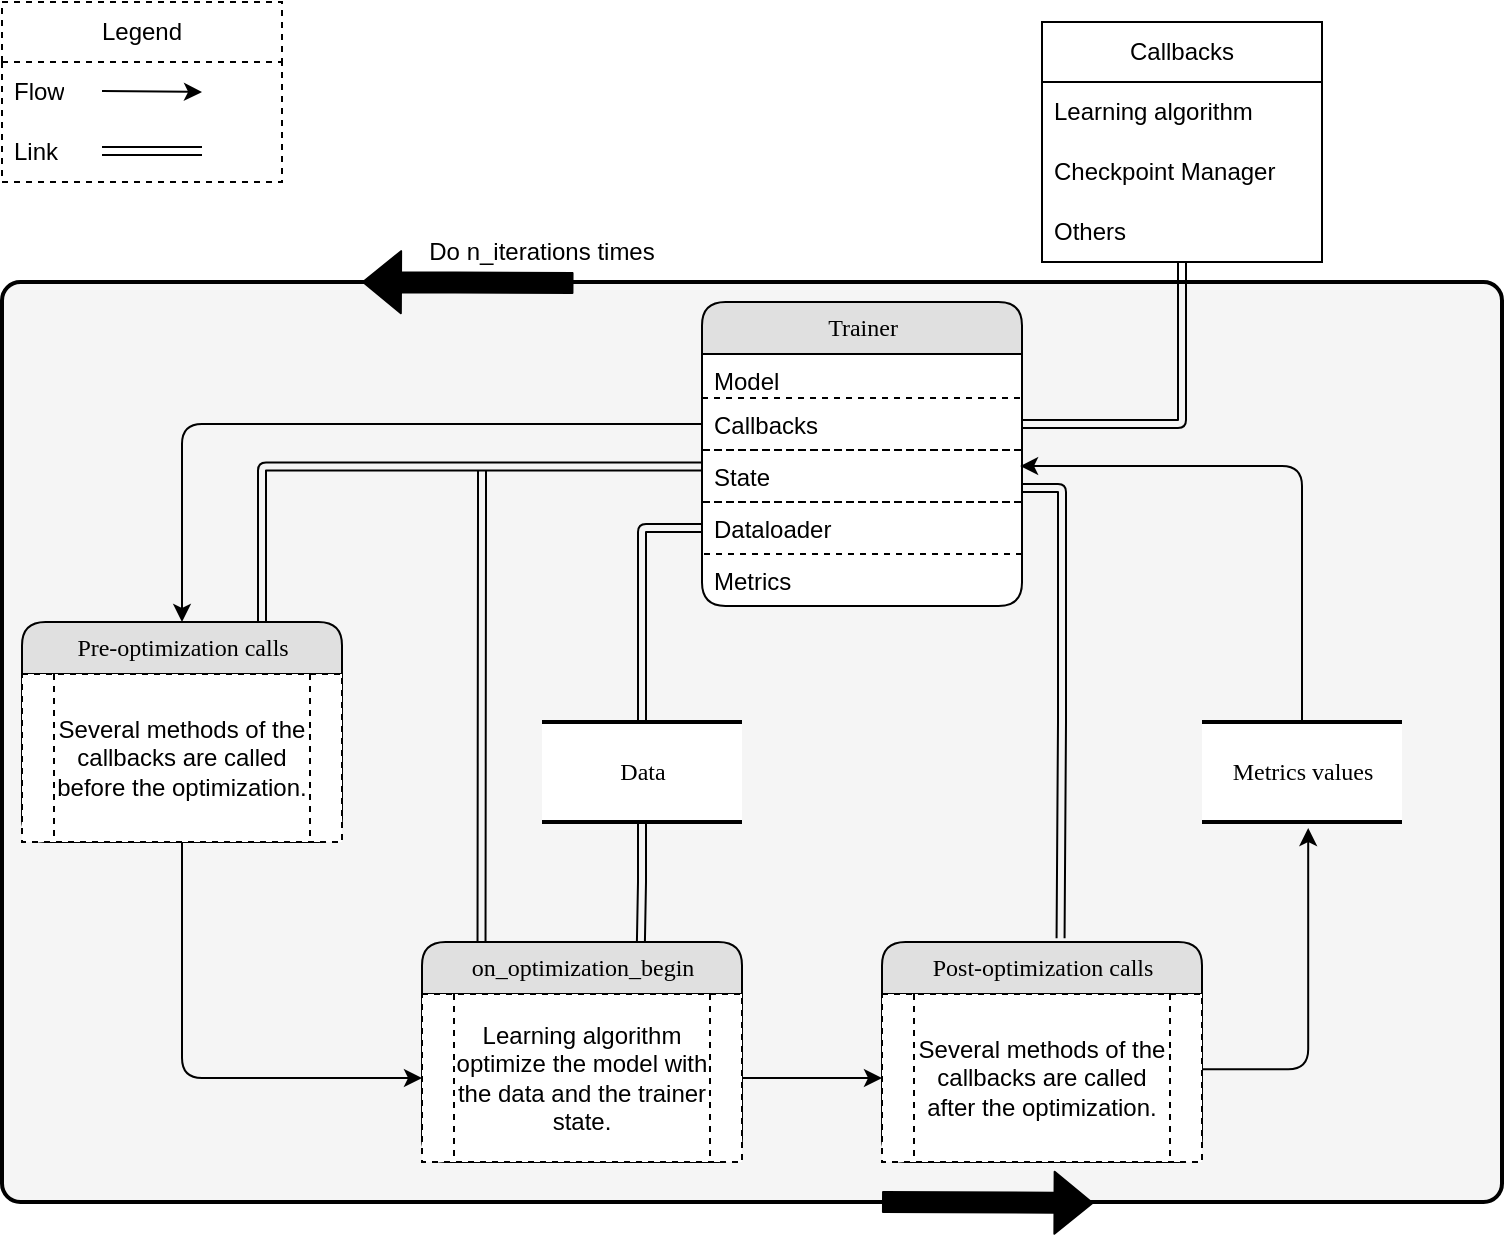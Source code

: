 <mxfile version="21.1.2" type="device" pages="3">
  <diagram name="Page-1" id="b520641d-4fe3-3701-9064-5fc419738815">
    <mxGraphModel dx="1418" dy="820" grid="1" gridSize="10" guides="1" tooltips="1" connect="1" arrows="1" fold="1" page="1" pageScale="1" pageWidth="1100" pageHeight="850" background="none" math="0" shadow="0">
      <root>
        <mxCell id="0" />
        <mxCell id="1" parent="0" />
        <mxCell id="by2kius4ClrD-RZTdjxC-58" value="" style="rounded=1;whiteSpace=wrap;html=1;strokeColor=#000000;fillColor=#f5f5f5;fontColor=#333333;strokeWidth=2;arcSize=2;" parent="1" vertex="1">
          <mxGeometry x="110" y="170" width="750" height="460" as="geometry" />
        </mxCell>
        <mxCell id="by2kius4ClrD-RZTdjxC-62" style="edgeStyle=orthogonalEdgeStyle;shape=link;rounded=1;orthogonalLoop=1;jettySize=auto;html=1;entryX=0.684;entryY=0.007;entryDx=0;entryDy=0;entryPerimeter=0;startArrow=block;startFill=0;endArrow=none;endFill=0;fillColor=#000000;" parent="1" source="2debaab0fafb2da2-10" target="21ea969265ad0168-14" edge="1">
          <mxGeometry relative="1" as="geometry" />
        </mxCell>
        <mxCell id="2debaab0fafb2da2-10" value="Data" style="html=1;rounded=0;shadow=0;comic=0;labelBackgroundColor=none;strokeWidth=2;fontFamily=Verdana;fontSize=12;align=center;shape=mxgraph.ios7ui.horLines;" parent="1" vertex="1">
          <mxGeometry x="380" y="390" width="100" height="50" as="geometry" />
        </mxCell>
        <mxCell id="21ea969265ad0168-6" value="Trainer" style="swimlane;html=1;fontStyle=0;childLayout=stackLayout;horizontal=1;startSize=26;fillColor=#e0e0e0;horizontalStack=0;resizeParent=1;resizeLast=0;collapsible=1;marginBottom=0;swimlaneFillColor=#ffffff;align=center;rounded=1;shadow=0;comic=0;labelBackgroundColor=none;strokeWidth=1;fontFamily=Verdana;fontSize=12" parent="1" vertex="1">
          <mxGeometry x="460" y="180" width="160" height="152" as="geometry" />
        </mxCell>
        <mxCell id="21ea969265ad0168-7" value="Model" style="text;html=1;spacingLeft=4;spacingRight=4;whiteSpace=wrap;overflow=hidden;rotatable=0;points=[[0,0.5],[1,0.5]];portConstraint=eastwest;dashed=1;" parent="21ea969265ad0168-6" vertex="1">
          <mxGeometry y="26" width="160" height="22" as="geometry" />
        </mxCell>
        <mxCell id="21ea969265ad0168-8" value="Callbacks" style="text;html=1;strokeColor=default;fillColor=none;spacingLeft=4;spacingRight=4;whiteSpace=wrap;overflow=hidden;rotatable=0;points=[[0,0.5],[1,0.5]];portConstraint=eastwest;dashed=1;" parent="21ea969265ad0168-6" vertex="1">
          <mxGeometry y="48" width="160" height="26" as="geometry" />
        </mxCell>
        <mxCell id="21ea969265ad0168-9" value="State" style="text;html=1;strokeColor=default;fillColor=none;spacingLeft=4;spacingRight=4;whiteSpace=wrap;overflow=hidden;rotatable=0;points=[[0,0.5],[1,0.5]];portConstraint=eastwest;dashed=1;" parent="21ea969265ad0168-6" vertex="1">
          <mxGeometry y="74" width="160" height="26" as="geometry" />
        </mxCell>
        <mxCell id="by2kius4ClrD-RZTdjxC-7" value="Dataloader" style="text;html=1;strokeColor=default;fillColor=none;spacingLeft=4;spacingRight=4;whiteSpace=wrap;overflow=hidden;rotatable=0;points=[[0,0.5],[1,0.5]];portConstraint=eastwest;dashed=1;" parent="21ea969265ad0168-6" vertex="1">
          <mxGeometry y="100" width="160" height="26" as="geometry" />
        </mxCell>
        <mxCell id="by2kius4ClrD-RZTdjxC-8" value="Metrics" style="text;html=1;strokeColor=none;fillColor=none;spacingLeft=4;spacingRight=4;whiteSpace=wrap;overflow=hidden;rotatable=0;points=[[0,0.5],[1,0.5]];portConstraint=eastwest;dashed=1;" parent="21ea969265ad0168-6" vertex="1">
          <mxGeometry y="126" width="160" height="26" as="geometry" />
        </mxCell>
        <mxCell id="by2kius4ClrD-RZTdjxC-50" style="edgeStyle=orthogonalEdgeStyle;rounded=1;orthogonalLoop=1;jettySize=auto;html=1;entryX=0;entryY=0.5;entryDx=0;entryDy=0;exitX=1;exitY=0.5;exitDx=0;exitDy=0;" parent="1" source="by2kius4ClrD-RZTdjxC-11" target="by2kius4ClrD-RZTdjxC-46" edge="1">
          <mxGeometry relative="1" as="geometry" />
        </mxCell>
        <mxCell id="21ea969265ad0168-14" value="on_optimization_begin" style="swimlane;html=1;fontStyle=0;childLayout=stackLayout;horizontal=1;startSize=26;fillColor=#e0e0e0;horizontalStack=0;resizeParent=1;resizeLast=0;collapsible=1;marginBottom=0;swimlaneFillColor=#ffffff;align=center;rounded=1;shadow=0;comic=0;labelBackgroundColor=none;strokeWidth=1;fontFamily=Verdana;fontSize=12" parent="1" vertex="1">
          <mxGeometry x="320" y="500" width="160" height="110" as="geometry" />
        </mxCell>
        <mxCell id="by2kius4ClrD-RZTdjxC-11" value="Learning algorithm optimize the model with the data and the trainer state." style="shape=process;whiteSpace=wrap;html=1;backgroundOutline=1;dashed=1;strokeColor=default;" parent="21ea969265ad0168-14" vertex="1">
          <mxGeometry y="26" width="160" height="84" as="geometry" />
        </mxCell>
        <mxCell id="by2kius4ClrD-RZTdjxC-1" value="Callbacks" style="swimlane;fontStyle=0;childLayout=stackLayout;horizontal=1;startSize=30;horizontalStack=0;resizeParent=1;resizeParentMax=0;resizeLast=0;collapsible=1;marginBottom=0;whiteSpace=wrap;html=1;" parent="1" vertex="1">
          <mxGeometry x="630" y="40" width="140" height="120" as="geometry" />
        </mxCell>
        <mxCell id="by2kius4ClrD-RZTdjxC-2" value="Learning algorithm" style="text;strokeColor=none;fillColor=none;align=left;verticalAlign=middle;spacingLeft=4;spacingRight=4;overflow=hidden;points=[[0,0.5],[1,0.5]];portConstraint=eastwest;rotatable=0;whiteSpace=wrap;html=1;" parent="by2kius4ClrD-RZTdjxC-1" vertex="1">
          <mxGeometry y="30" width="140" height="30" as="geometry" />
        </mxCell>
        <mxCell id="by2kius4ClrD-RZTdjxC-3" value="Checkpoint Manager" style="text;strokeColor=none;fillColor=none;align=left;verticalAlign=middle;spacingLeft=4;spacingRight=4;overflow=hidden;points=[[0,0.5],[1,0.5]];portConstraint=eastwest;rotatable=0;whiteSpace=wrap;html=1;" parent="by2kius4ClrD-RZTdjxC-1" vertex="1">
          <mxGeometry y="60" width="140" height="30" as="geometry" />
        </mxCell>
        <mxCell id="by2kius4ClrD-RZTdjxC-4" value="Others" style="text;strokeColor=none;fillColor=none;align=left;verticalAlign=middle;spacingLeft=4;spacingRight=4;overflow=hidden;points=[[0,0.5],[1,0.5]];portConstraint=eastwest;rotatable=0;whiteSpace=wrap;html=1;" parent="by2kius4ClrD-RZTdjxC-1" vertex="1">
          <mxGeometry y="90" width="140" height="30" as="geometry" />
        </mxCell>
        <mxCell id="by2kius4ClrD-RZTdjxC-52" style="edgeStyle=orthogonalEdgeStyle;rounded=1;orthogonalLoop=1;jettySize=auto;html=1;entryX=0.994;entryY=0.308;entryDx=0;entryDy=0;entryPerimeter=0;" parent="1" source="by2kius4ClrD-RZTdjxC-16" target="21ea969265ad0168-9" edge="1">
          <mxGeometry relative="1" as="geometry" />
        </mxCell>
        <mxCell id="by2kius4ClrD-RZTdjxC-16" value="Metrics values" style="html=1;rounded=0;shadow=0;comic=0;labelBackgroundColor=none;strokeWidth=2;fontFamily=Verdana;fontSize=12;align=center;shape=mxgraph.ios7ui.horLines;" parent="1" vertex="1">
          <mxGeometry x="710" y="390" width="100" height="50" as="geometry" />
        </mxCell>
        <mxCell id="by2kius4ClrD-RZTdjxC-19" value="Legend" style="swimlane;fontStyle=0;childLayout=stackLayout;horizontal=1;startSize=30;horizontalStack=0;resizeParent=1;resizeParentMax=0;resizeLast=0;collapsible=1;marginBottom=0;whiteSpace=wrap;html=1;dashed=1;strokeColor=default;" parent="1" vertex="1">
          <mxGeometry x="110" y="30" width="140" height="90" as="geometry" />
        </mxCell>
        <mxCell id="by2kius4ClrD-RZTdjxC-20" value="Flow" style="text;strokeColor=none;fillColor=none;align=left;verticalAlign=middle;spacingLeft=4;spacingRight=4;overflow=hidden;points=[[0,0.5],[1,0.5]];portConstraint=eastwest;rotatable=0;whiteSpace=wrap;html=1;" parent="by2kius4ClrD-RZTdjxC-19" vertex="1">
          <mxGeometry y="30" width="140" height="30" as="geometry" />
        </mxCell>
        <mxCell id="by2kius4ClrD-RZTdjxC-24" value="" style="endArrow=classic;html=1;rounded=1;" parent="by2kius4ClrD-RZTdjxC-19" edge="1">
          <mxGeometry width="50" height="50" relative="1" as="geometry">
            <mxPoint x="50" y="44.5" as="sourcePoint" />
            <mxPoint x="100" y="45" as="targetPoint" />
          </mxGeometry>
        </mxCell>
        <mxCell id="by2kius4ClrD-RZTdjxC-21" value="Link" style="text;strokeColor=none;fillColor=none;align=left;verticalAlign=middle;spacingLeft=4;spacingRight=4;overflow=hidden;points=[[0,0.5],[1,0.5]];portConstraint=eastwest;rotatable=0;whiteSpace=wrap;html=1;" parent="by2kius4ClrD-RZTdjxC-19" vertex="1">
          <mxGeometry y="60" width="140" height="30" as="geometry" />
        </mxCell>
        <mxCell id="by2kius4ClrD-RZTdjxC-23" value="" style="endArrow=classic;html=1;rounded=1;shape=link;" parent="by2kius4ClrD-RZTdjxC-19" edge="1">
          <mxGeometry width="50" height="50" relative="1" as="geometry">
            <mxPoint x="50" y="74.5" as="sourcePoint" />
            <mxPoint x="100" y="74.5" as="targetPoint" />
            <Array as="points">
              <mxPoint x="70" y="74.5" />
            </Array>
          </mxGeometry>
        </mxCell>
        <mxCell id="by2kius4ClrD-RZTdjxC-38" style="edgeStyle=orthogonalEdgeStyle;rounded=1;orthogonalLoop=1;jettySize=auto;html=1;shape=link;" parent="1" source="21ea969265ad0168-8" target="by2kius4ClrD-RZTdjxC-1" edge="1">
          <mxGeometry relative="1" as="geometry" />
        </mxCell>
        <mxCell id="by2kius4ClrD-RZTdjxC-48" style="edgeStyle=orthogonalEdgeStyle;rounded=1;orthogonalLoop=1;jettySize=auto;html=1;entryX=0;entryY=0.5;entryDx=0;entryDy=0;" parent="1" source="by2kius4ClrD-RZTdjxC-42" target="by2kius4ClrD-RZTdjxC-11" edge="1">
          <mxGeometry relative="1" as="geometry">
            <Array as="points">
              <mxPoint x="200" y="568" />
            </Array>
          </mxGeometry>
        </mxCell>
        <mxCell id="by2kius4ClrD-RZTdjxC-42" value="Pre-optimization calls" style="swimlane;html=1;fontStyle=0;childLayout=stackLayout;horizontal=1;startSize=26;fillColor=#e0e0e0;horizontalStack=0;resizeParent=1;resizeLast=0;collapsible=1;marginBottom=0;swimlaneFillColor=#ffffff;align=center;rounded=1;shadow=0;comic=0;labelBackgroundColor=none;strokeWidth=1;fontFamily=Verdana;fontSize=12" parent="1" vertex="1">
          <mxGeometry x="120" y="340" width="160" height="110" as="geometry" />
        </mxCell>
        <mxCell id="by2kius4ClrD-RZTdjxC-43" value="Several methods of the callbacks are called before the optimization." style="shape=process;whiteSpace=wrap;html=1;backgroundOutline=1;dashed=1;strokeColor=default;" parent="by2kius4ClrD-RZTdjxC-42" vertex="1">
          <mxGeometry y="26" width="160" height="84" as="geometry" />
        </mxCell>
        <mxCell id="by2kius4ClrD-RZTdjxC-51" style="edgeStyle=orthogonalEdgeStyle;rounded=1;orthogonalLoop=1;jettySize=auto;html=1;entryX=0.531;entryY=1.06;entryDx=0;entryDy=0;entryPerimeter=0;exitX=1;exitY=0.448;exitDx=0;exitDy=0;exitPerimeter=0;" parent="1" source="by2kius4ClrD-RZTdjxC-46" target="by2kius4ClrD-RZTdjxC-16" edge="1">
          <mxGeometry relative="1" as="geometry">
            <Array as="points">
              <mxPoint x="763" y="564" />
            </Array>
          </mxGeometry>
        </mxCell>
        <mxCell id="by2kius4ClrD-RZTdjxC-45" value="Post-optimization calls" style="swimlane;html=1;fontStyle=0;childLayout=stackLayout;horizontal=1;startSize=26;fillColor=#e0e0e0;horizontalStack=0;resizeParent=1;resizeLast=0;collapsible=1;marginBottom=0;swimlaneFillColor=#ffffff;align=center;rounded=1;shadow=0;comic=0;labelBackgroundColor=none;strokeWidth=1;fontFamily=Verdana;fontSize=12" parent="1" vertex="1">
          <mxGeometry x="550" y="500" width="160" height="110" as="geometry" />
        </mxCell>
        <mxCell id="by2kius4ClrD-RZTdjxC-46" value="Several methods of the callbacks are called after&amp;nbsp;the optimization." style="shape=process;whiteSpace=wrap;html=1;backgroundOutline=1;dashed=1;strokeColor=default;" parent="by2kius4ClrD-RZTdjxC-45" vertex="1">
          <mxGeometry y="26" width="160" height="84" as="geometry" />
        </mxCell>
        <mxCell id="by2kius4ClrD-RZTdjxC-47" style="edgeStyle=orthogonalEdgeStyle;rounded=1;orthogonalLoop=1;jettySize=auto;html=1;" parent="1" source="21ea969265ad0168-8" target="by2kius4ClrD-RZTdjxC-42" edge="1">
          <mxGeometry relative="1" as="geometry" />
        </mxCell>
        <mxCell id="by2kius4ClrD-RZTdjxC-53" style="edgeStyle=orthogonalEdgeStyle;rounded=1;orthogonalLoop=1;jettySize=auto;html=1;shape=link;" parent="1" source="by2kius4ClrD-RZTdjxC-7" target="2debaab0fafb2da2-10" edge="1">
          <mxGeometry relative="1" as="geometry" />
        </mxCell>
        <mxCell id="by2kius4ClrD-RZTdjxC-55" style="edgeStyle=orthogonalEdgeStyle;shape=link;rounded=1;orthogonalLoop=1;jettySize=auto;html=1;entryX=0.75;entryY=0;entryDx=0;entryDy=0;exitX=-0.003;exitY=0.318;exitDx=0;exitDy=0;exitPerimeter=0;" parent="1" source="21ea969265ad0168-9" target="by2kius4ClrD-RZTdjxC-42" edge="1">
          <mxGeometry relative="1" as="geometry" />
        </mxCell>
        <mxCell id="by2kius4ClrD-RZTdjxC-56" style="edgeStyle=orthogonalEdgeStyle;shape=link;rounded=1;orthogonalLoop=1;jettySize=auto;html=1;entryX=0.558;entryY=-0.017;entryDx=0;entryDy=0;entryPerimeter=0;exitX=1.002;exitY=0.731;exitDx=0;exitDy=0;exitPerimeter=0;" parent="1" source="21ea969265ad0168-9" target="by2kius4ClrD-RZTdjxC-45" edge="1">
          <mxGeometry relative="1" as="geometry" />
        </mxCell>
        <mxCell id="by2kius4ClrD-RZTdjxC-57" style="edgeStyle=orthogonalEdgeStyle;shape=link;rounded=1;orthogonalLoop=1;jettySize=auto;html=1;entryX=0.186;entryY=0.004;entryDx=0;entryDy=0;entryPerimeter=0;" parent="1" target="21ea969265ad0168-14" edge="1">
          <mxGeometry relative="1" as="geometry">
            <mxPoint x="350" y="504" as="targetPoint" />
            <mxPoint x="350" y="264" as="sourcePoint" />
            <Array as="points">
              <mxPoint x="350" y="284" />
              <mxPoint x="350" y="284" />
            </Array>
          </mxGeometry>
        </mxCell>
        <mxCell id="by2kius4ClrD-RZTdjxC-59" value="" style="shape=flexArrow;endArrow=classic;html=1;rounded=1;exitX=0.381;exitY=0.001;exitDx=0;exitDy=0;exitPerimeter=0;fillColor=#000000;" parent="1" source="by2kius4ClrD-RZTdjxC-58" edge="1">
          <mxGeometry width="50" height="50" relative="1" as="geometry">
            <mxPoint x="390" y="180" as="sourcePoint" />
            <mxPoint x="290" y="170" as="targetPoint" />
          </mxGeometry>
        </mxCell>
        <mxCell id="by2kius4ClrD-RZTdjxC-60" value="" style="shape=flexArrow;endArrow=none;html=1;rounded=1;exitX=0.381;exitY=0.001;exitDx=0;exitDy=0;exitPerimeter=0;fillColor=#000000;startArrow=block;startFill=0;endFill=0;" parent="1" edge="1">
          <mxGeometry width="50" height="50" relative="1" as="geometry">
            <mxPoint x="655.75" y="630.46" as="sourcePoint" />
            <mxPoint x="550" y="630.0" as="targetPoint" />
          </mxGeometry>
        </mxCell>
        <mxCell id="by2kius4ClrD-RZTdjxC-61" value="Do n_iterations times" style="text;html=1;strokeColor=none;fillColor=none;align=center;verticalAlign=middle;whiteSpace=wrap;rounded=0;" parent="1" vertex="1">
          <mxGeometry x="310" y="140" width="140" height="30" as="geometry" />
        </mxCell>
      </root>
    </mxGraphModel>
  </diagram>
  <diagram id="FP_Kx2r_i7hQExfkWITq" name="Page-2">
    <mxGraphModel dx="1418" dy="820" grid="1" gridSize="10" guides="1" tooltips="1" connect="1" arrows="1" fold="1" page="1" pageScale="1" pageWidth="850" pageHeight="1100" math="0" shadow="0">
      <root>
        <mxCell id="0" />
        <mxCell id="1" parent="0" />
        <mxCell id="CkGi5_xn-yz4YXBSRSU3-19" style="edgeStyle=orthogonalEdgeStyle;rounded=1;orthogonalLoop=1;jettySize=auto;html=1;entryX=-0.005;entryY=0.218;entryDx=0;entryDy=0;entryPerimeter=0;fontSize=14;startArrow=none;startFill=0;endArrow=classic;endFill=1;fillColor=#000000;" parent="1" source="CkGi5_xn-yz4YXBSRSU3-7" target="CkGi5_xn-yz4YXBSRSU3-4" edge="1">
          <mxGeometry relative="1" as="geometry" />
        </mxCell>
        <mxCell id="CkGi5_xn-yz4YXBSRSU3-7" value="" style="rounded=0;whiteSpace=wrap;html=1;strokeColor=#666666;strokeWidth=2;fillColor=#f5f5f5;fontColor=#333333;fontSize=14;" parent="1" vertex="1">
          <mxGeometry x="320" y="60" width="240" height="520" as="geometry" />
        </mxCell>
        <mxCell id="CkGi5_xn-yz4YXBSRSU3-16" style="edgeStyle=orthogonalEdgeStyle;shape=link;rounded=1;orthogonalLoop=1;jettySize=auto;html=1;entryX=0.5;entryY=0;entryDx=0;entryDy=0;fontSize=14;startArrow=none;startFill=0;endArrow=classic;endFill=1;fillColor=#000000;" parent="1" target="tTc3O2X10x4qtcz7pTFb-4" edge="1">
          <mxGeometry relative="1" as="geometry">
            <mxPoint x="260.034" y="200.0" as="sourcePoint" />
            <Array as="points">
              <mxPoint x="260" y="230" />
              <mxPoint x="200" y="230" />
            </Array>
          </mxGeometry>
        </mxCell>
        <mxCell id="CkGi5_xn-yz4YXBSRSU3-18" style="edgeStyle=orthogonalEdgeStyle;rounded=1;orthogonalLoop=1;jettySize=auto;html=1;entryX=0;entryY=0.5;entryDx=0;entryDy=0;fontSize=14;startArrow=none;startFill=0;endArrow=classic;endFill=1;fillColor=#000000;" parent="1" source="tTc3O2X10x4qtcz7pTFb-4" target="CkGi5_xn-yz4YXBSRSU3-7" edge="1">
          <mxGeometry relative="1" as="geometry">
            <Array as="points">
              <mxPoint x="260" y="320" />
              <mxPoint x="260" y="320" />
            </Array>
          </mxGeometry>
        </mxCell>
        <mxCell id="tTc3O2X10x4qtcz7pTFb-4" value="Trainer" style="swimlane;html=1;fontStyle=0;childLayout=stackLayout;horizontal=1;startSize=26;fillColor=#e0e0e0;horizontalStack=0;resizeParent=1;resizeLast=0;collapsible=1;marginBottom=0;swimlaneFillColor=#ffffff;align=center;rounded=1;shadow=0;comic=0;labelBackgroundColor=none;strokeWidth=1;fontFamily=Verdana;fontSize=14;" parent="1" vertex="1">
          <mxGeometry x="120" y="240" width="160" height="152" as="geometry" />
        </mxCell>
        <mxCell id="tTc3O2X10x4qtcz7pTFb-5" value="Model" style="text;html=1;spacingLeft=4;spacingRight=4;whiteSpace=wrap;overflow=hidden;rotatable=0;points=[[0,0.5],[1,0.5]];portConstraint=eastwest;dashed=1;fontSize=14;verticalAlign=middle;" parent="tTc3O2X10x4qtcz7pTFb-4" vertex="1">
          <mxGeometry y="26" width="160" height="22" as="geometry" />
        </mxCell>
        <mxCell id="tTc3O2X10x4qtcz7pTFb-6" value="Callbacks" style="text;html=1;strokeColor=default;fillColor=none;spacingLeft=4;spacingRight=4;whiteSpace=wrap;overflow=hidden;rotatable=0;points=[[0,0.5],[1,0.5]];portConstraint=eastwest;dashed=1;fontSize=14;" parent="tTc3O2X10x4qtcz7pTFb-4" vertex="1">
          <mxGeometry y="48" width="160" height="26" as="geometry" />
        </mxCell>
        <mxCell id="tTc3O2X10x4qtcz7pTFb-7" value="State" style="text;html=1;strokeColor=default;fillColor=none;spacingLeft=4;spacingRight=4;whiteSpace=wrap;overflow=hidden;rotatable=0;points=[[0,0.5],[1,0.5]];portConstraint=eastwest;dashed=1;fontSize=14;" parent="tTc3O2X10x4qtcz7pTFb-4" vertex="1">
          <mxGeometry y="74" width="160" height="26" as="geometry" />
        </mxCell>
        <mxCell id="tTc3O2X10x4qtcz7pTFb-8" value="Dataloader" style="text;html=1;strokeColor=default;fillColor=none;spacingLeft=4;spacingRight=4;whiteSpace=wrap;overflow=hidden;rotatable=0;points=[[0,0.5],[1,0.5]];portConstraint=eastwest;dashed=1;fontSize=14;" parent="tTc3O2X10x4qtcz7pTFb-4" vertex="1">
          <mxGeometry y="100" width="160" height="26" as="geometry" />
        </mxCell>
        <mxCell id="tTc3O2X10x4qtcz7pTFb-9" value="Metrics" style="text;html=1;strokeColor=none;fillColor=none;spacingLeft=4;spacingRight=4;whiteSpace=wrap;overflow=hidden;rotatable=0;points=[[0,0.5],[1,0.5]];portConstraint=eastwest;dashed=1;fontSize=14;" parent="tTc3O2X10x4qtcz7pTFb-4" vertex="1">
          <mxGeometry y="126" width="160" height="26" as="geometry" />
        </mxCell>
        <mxCell id="Znk27Lfk0t_KvFUfoBKF-3" style="edgeStyle=orthogonalEdgeStyle;rounded=1;orthogonalLoop=1;jettySize=auto;html=1;entryX=0.5;entryY=0;entryDx=0;entryDy=0;startArrow=none;startFill=0;endArrow=classic;endFill=1;fillColor=#000000;fontSize=14;" parent="1" source="tTc3O2X10x4qtcz7pTFb-11" target="tTc3O2X10x4qtcz7pTFb-29" edge="1">
          <mxGeometry relative="1" as="geometry" />
        </mxCell>
        <mxCell id="tTc3O2X10x4qtcz7pTFb-11" value="on_optimization_begin" style="swimlane;html=1;fontStyle=0;childLayout=stackLayout;horizontal=1;startSize=26;fillColor=#e0e0e0;horizontalStack=0;resizeParent=1;resizeLast=0;collapsible=1;marginBottom=0;swimlaneFillColor=#ffffff;align=center;rounded=1;shadow=0;comic=0;labelBackgroundColor=none;strokeWidth=1;fontFamily=Verdana;fontSize=14;" parent="1" vertex="1">
          <mxGeometry x="340" y="220" width="160" height="110" as="geometry" />
        </mxCell>
        <mxCell id="tTc3O2X10x4qtcz7pTFb-12" value="Learning algorithm optimizes model with data and&amp;nbsp;trainer state." style="shape=process;whiteSpace=wrap;html=1;backgroundOutline=1;dashed=1;strokeColor=default;fontSize=14;size=0.062;" parent="tTc3O2X10x4qtcz7pTFb-11" vertex="1">
          <mxGeometry y="26" width="160" height="84" as="geometry" />
        </mxCell>
        <mxCell id="CkGi5_xn-yz4YXBSRSU3-13" style="edgeStyle=orthogonalEdgeStyle;rounded=1;orthogonalLoop=1;jettySize=auto;html=1;entryX=0.5;entryY=0;entryDx=0;entryDy=0;fontSize=14;startArrow=none;startFill=0;endArrow=classic;endFill=1;fillColor=#000000;shape=link;" parent="1" source="tTc3O2X10x4qtcz7pTFb-13" target="tTc3O2X10x4qtcz7pTFb-4" edge="1">
          <mxGeometry relative="1" as="geometry">
            <Array as="points">
              <mxPoint x="140" y="230" />
              <mxPoint x="200" y="230" />
            </Array>
          </mxGeometry>
        </mxCell>
        <mxCell id="tTc3O2X10x4qtcz7pTFb-13" value="Callbacks" style="swimlane;fontStyle=0;childLayout=stackLayout;horizontal=1;startSize=30;horizontalStack=0;resizeParent=1;resizeParentMax=0;resizeLast=0;collapsible=1;marginBottom=0;whiteSpace=wrap;html=1;fontSize=14;" parent="1" vertex="1">
          <mxGeometry x="70" y="80" width="140" height="120" as="geometry" />
        </mxCell>
        <mxCell id="tTc3O2X10x4qtcz7pTFb-14" value="Learning algorithm" style="text;strokeColor=none;fillColor=none;align=left;verticalAlign=middle;spacingLeft=4;spacingRight=4;overflow=hidden;points=[[0,0.5],[1,0.5]];portConstraint=eastwest;rotatable=0;whiteSpace=wrap;html=1;fontSize=14;" parent="tTc3O2X10x4qtcz7pTFb-13" vertex="1">
          <mxGeometry y="30" width="140" height="30" as="geometry" />
        </mxCell>
        <mxCell id="tTc3O2X10x4qtcz7pTFb-15" value="Checkpoint Manager" style="text;strokeColor=none;fillColor=none;align=left;verticalAlign=middle;spacingLeft=4;spacingRight=4;overflow=hidden;points=[[0,0.5],[1,0.5]];portConstraint=eastwest;rotatable=0;whiteSpace=wrap;html=1;fontSize=14;" parent="tTc3O2X10x4qtcz7pTFb-13" vertex="1">
          <mxGeometry y="60" width="140" height="30" as="geometry" />
        </mxCell>
        <mxCell id="tTc3O2X10x4qtcz7pTFb-16" value="Others" style="text;strokeColor=none;fillColor=none;align=left;verticalAlign=middle;spacingLeft=4;spacingRight=4;overflow=hidden;points=[[0,0.5],[1,0.5]];portConstraint=eastwest;rotatable=0;whiteSpace=wrap;html=1;fontSize=14;" parent="tTc3O2X10x4qtcz7pTFb-13" vertex="1">
          <mxGeometry y="90" width="140" height="30" as="geometry" />
        </mxCell>
        <mxCell id="Znk27Lfk0t_KvFUfoBKF-5" style="edgeStyle=orthogonalEdgeStyle;rounded=1;orthogonalLoop=1;jettySize=auto;html=1;entryX=1;entryY=0.5;entryDx=0;entryDy=0;startArrow=none;startFill=0;endArrow=classic;endFill=1;fillColor=#000000;fontSize=14;" parent="1" source="tTc3O2X10x4qtcz7pTFb-18" target="tTc3O2X10x4qtcz7pTFb-27" edge="1">
          <mxGeometry relative="1" as="geometry">
            <Array as="points">
              <mxPoint x="530" y="513" />
              <mxPoint x="530" y="148" />
            </Array>
          </mxGeometry>
        </mxCell>
        <mxCell id="tTc3O2X10x4qtcz7pTFb-18" value="Metrics values" style="html=1;rounded=0;shadow=0;comic=0;labelBackgroundColor=none;strokeWidth=2;fontFamily=Verdana;fontSize=14;align=center;shape=mxgraph.ios7ui.horLines;" parent="1" vertex="1">
          <mxGeometry x="360" y="488" width="120" height="50" as="geometry" />
        </mxCell>
        <mxCell id="tTc3O2X10x4qtcz7pTFb-19" value="Legend" style="swimlane;fontStyle=0;childLayout=stackLayout;horizontal=1;startSize=30;horizontalStack=0;resizeParent=1;resizeParentMax=0;resizeLast=0;collapsible=1;marginBottom=0;whiteSpace=wrap;html=1;dashed=1;strokeColor=default;fontSize=14;" parent="1" vertex="1">
          <mxGeometry x="590" y="60" width="170" height="120" as="geometry" />
        </mxCell>
        <mxCell id="tTc3O2X10x4qtcz7pTFb-20" value="Flow" style="text;strokeColor=none;fillColor=none;align=left;verticalAlign=middle;spacingLeft=4;spacingRight=4;overflow=hidden;points=[[0,0.5],[1,0.5]];portConstraint=eastwest;rotatable=0;whiteSpace=wrap;html=1;fontSize=14;" parent="tTc3O2X10x4qtcz7pTFb-19" vertex="1">
          <mxGeometry y="30" width="170" height="30" as="geometry" />
        </mxCell>
        <mxCell id="tTc3O2X10x4qtcz7pTFb-21" value="" style="endArrow=classic;html=1;rounded=1;fontSize=14;" parent="tTc3O2X10x4qtcz7pTFb-19" edge="1">
          <mxGeometry width="50" height="50" relative="1" as="geometry">
            <mxPoint x="50" y="44.5" as="sourcePoint" />
            <mxPoint x="100" y="45" as="targetPoint" />
          </mxGeometry>
        </mxCell>
        <mxCell id="tTc3O2X10x4qtcz7pTFb-22" value="Link" style="text;strokeColor=none;fillColor=none;align=left;verticalAlign=middle;spacingLeft=4;spacingRight=4;overflow=hidden;points=[[0,0.5],[1,0.5]];portConstraint=eastwest;rotatable=0;whiteSpace=wrap;html=1;fontSize=14;" parent="tTc3O2X10x4qtcz7pTFb-19" vertex="1">
          <mxGeometry y="60" width="170" height="30" as="geometry" />
        </mxCell>
        <mxCell id="tTc3O2X10x4qtcz7pTFb-23" value="" style="endArrow=classic;html=1;rounded=1;shape=link;fontSize=14;" parent="tTc3O2X10x4qtcz7pTFb-19" edge="1">
          <mxGeometry width="50" height="50" relative="1" as="geometry">
            <mxPoint x="50" y="74.5" as="sourcePoint" />
            <mxPoint x="100" y="74.5" as="targetPoint" />
            <Array as="points">
              <mxPoint x="70" y="74.5" />
            </Array>
          </mxGeometry>
        </mxCell>
        <mxCell id="CkGi5_xn-yz4YXBSRSU3-12" value="Not updated by default *" style="text;strokeColor=none;fillColor=none;align=left;verticalAlign=middle;spacingLeft=4;spacingRight=4;overflow=hidden;points=[[0,0.5],[1,0.5]];portConstraint=eastwest;rotatable=0;whiteSpace=wrap;html=1;fontSize=14;" parent="tTc3O2X10x4qtcz7pTFb-19" vertex="1">
          <mxGeometry y="90" width="170" height="30" as="geometry" />
        </mxCell>
        <mxCell id="Znk27Lfk0t_KvFUfoBKF-2" style="edgeStyle=orthogonalEdgeStyle;rounded=1;orthogonalLoop=1;jettySize=auto;html=1;entryX=0.5;entryY=0;entryDx=0;entryDy=0;startArrow=none;startFill=0;endArrow=classic;endFill=1;fillColor=#000000;fontSize=14;" parent="1" source="tTc3O2X10x4qtcz7pTFb-26" target="tTc3O2X10x4qtcz7pTFb-11" edge="1">
          <mxGeometry relative="1" as="geometry" />
        </mxCell>
        <mxCell id="tTc3O2X10x4qtcz7pTFb-26" value="Pre-optimization calls" style="swimlane;html=1;fontStyle=0;childLayout=stackLayout;horizontal=1;startSize=26;fillColor=#e0e0e0;horizontalStack=0;resizeParent=1;resizeLast=0;collapsible=1;marginBottom=0;swimlaneFillColor=#ffffff;align=center;rounded=1;shadow=0;comic=0;labelBackgroundColor=none;strokeWidth=1;fontFamily=Verdana;fontSize=14;" parent="1" vertex="1">
          <mxGeometry x="340" y="80" width="160" height="110" as="geometry" />
        </mxCell>
        <mxCell id="tTc3O2X10x4qtcz7pTFb-27" value="Callbacks:&lt;br style=&quot;font-size: 14px;&quot;&gt;&lt;span style=&quot;background-color: initial; font-size: 14px;&quot;&gt;- on_iteration_begin&lt;br style=&quot;font-size: 14px;&quot;&gt;&lt;/span&gt;- on_train_begin&lt;br style=&quot;font-size: 14px;&quot;&gt;- on_batch_begin&lt;br style=&quot;font-size: 14px;&quot;&gt;- ..." style="shape=process;whiteSpace=wrap;html=1;backgroundOutline=1;dashed=1;strokeColor=default;align=left;fontSize=14;size=0.062;" parent="tTc3O2X10x4qtcz7pTFb-26" vertex="1">
          <mxGeometry y="26" width="160" height="84" as="geometry" />
        </mxCell>
        <mxCell id="Znk27Lfk0t_KvFUfoBKF-4" style="edgeStyle=orthogonalEdgeStyle;rounded=1;orthogonalLoop=1;jettySize=auto;html=1;startArrow=none;startFill=0;endArrow=classic;endFill=1;fillColor=#000000;fontSize=14;" parent="1" source="tTc3O2X10x4qtcz7pTFb-29" target="tTc3O2X10x4qtcz7pTFb-18" edge="1">
          <mxGeometry relative="1" as="geometry" />
        </mxCell>
        <mxCell id="tTc3O2X10x4qtcz7pTFb-29" value="Post-optimization calls" style="swimlane;html=1;fontStyle=0;childLayout=stackLayout;horizontal=1;startSize=26;fillColor=#e0e0e0;horizontalStack=0;resizeParent=1;resizeLast=0;collapsible=1;marginBottom=0;swimlaneFillColor=#ffffff;align=center;rounded=1;shadow=0;comic=0;labelBackgroundColor=none;strokeWidth=1;fontFamily=Verdana;fontSize=14;" parent="1" vertex="1">
          <mxGeometry x="340" y="350" width="160" height="110" as="geometry" />
        </mxCell>
        <mxCell id="tTc3O2X10x4qtcz7pTFb-30" value="Callbacks:&lt;br style=&quot;font-size: 14px;&quot;&gt;- on_optimization_end&lt;br style=&quot;font-size: 14px;&quot;&gt;- on_batch_end&lt;br style=&quot;border-color: var(--border-color); font-size: 14px;&quot;&gt;- on_iteration_end&lt;br style=&quot;border-color: var(--border-color); font-size: 14px;&quot;&gt;&lt;div style=&quot;font-size: 14px;&quot;&gt;&lt;span style=&quot;background-color: initial; font-size: 14px;&quot;&gt;- ...&lt;/span&gt;&lt;/div&gt;" style="shape=process;whiteSpace=wrap;html=1;backgroundOutline=1;dashed=1;strokeColor=default;align=left;fontSize=14;size=0.062;" parent="tTc3O2X10x4qtcz7pTFb-29" vertex="1">
          <mxGeometry y="26" width="160" height="84" as="geometry" />
        </mxCell>
        <mxCell id="CkGi5_xn-yz4YXBSRSU3-8" style="edgeStyle=orthogonalEdgeStyle;rounded=1;orthogonalLoop=1;jettySize=auto;html=1;entryX=0.464;entryY=1.077;entryDx=0;entryDy=0;entryPerimeter=0;startArrow=none;startFill=0;endArrow=classic;endFill=1;fillColor=#000000;fontSize=14;" parent="1" source="CkGi5_xn-yz4YXBSRSU3-1" target="tTc3O2X10x4qtcz7pTFb-9" edge="1">
          <mxGeometry relative="1" as="geometry">
            <Array as="points">
              <mxPoint x="680" y="610" />
              <mxPoint x="194" y="610" />
            </Array>
          </mxGeometry>
        </mxCell>
        <mxCell id="CkGi5_xn-yz4YXBSRSU3-11" value="&amp;nbsp;Do n_iterations times&amp;nbsp;" style="edgeLabel;html=1;align=center;verticalAlign=middle;resizable=0;points=[];fontSize=14;" parent="CkGi5_xn-yz4YXBSRSU3-8" vertex="1" connectable="0">
          <mxGeometry x="-0.064" relative="1" as="geometry">
            <mxPoint x="-28" as="offset" />
          </mxGeometry>
        </mxCell>
        <mxCell id="CkGi5_xn-yz4YXBSRSU3-1" value="Updated Trainer" style="swimlane;html=1;fontStyle=0;childLayout=stackLayout;horizontal=1;startSize=26;fillColor=#e0e0e0;horizontalStack=0;resizeParent=1;resizeLast=0;collapsible=1;marginBottom=0;swimlaneFillColor=#ffffff;align=center;rounded=1;shadow=0;comic=0;labelBackgroundColor=none;strokeWidth=1;fontFamily=Verdana;fontSize=14;" parent="1" vertex="1">
          <mxGeometry x="600" y="240" width="160" height="152" as="geometry" />
        </mxCell>
        <mxCell id="CkGi5_xn-yz4YXBSRSU3-2" value="Updated Model" style="text;html=1;spacingLeft=4;spacingRight=4;whiteSpace=wrap;overflow=hidden;rotatable=0;points=[[0,0.5],[1,0.5]];portConstraint=eastwest;dashed=1;fontSize=14;verticalAlign=middle;" parent="CkGi5_xn-yz4YXBSRSU3-1" vertex="1">
          <mxGeometry y="26" width="160" height="22" as="geometry" />
        </mxCell>
        <mxCell id="CkGi5_xn-yz4YXBSRSU3-3" value="Updated Callbacks *" style="text;html=1;strokeColor=default;fillColor=none;spacingLeft=4;spacingRight=4;whiteSpace=wrap;overflow=hidden;rotatable=0;points=[[0,0.5],[1,0.5]];portConstraint=eastwest;dashed=1;fontSize=14;" parent="CkGi5_xn-yz4YXBSRSU3-1" vertex="1">
          <mxGeometry y="48" width="160" height="26" as="geometry" />
        </mxCell>
        <mxCell id="CkGi5_xn-yz4YXBSRSU3-4" value="Updated State" style="text;html=1;strokeColor=default;fillColor=none;spacingLeft=4;spacingRight=4;whiteSpace=wrap;overflow=hidden;rotatable=0;points=[[0,0.5],[1,0.5]];portConstraint=eastwest;dashed=1;fontSize=14;" parent="CkGi5_xn-yz4YXBSRSU3-1" vertex="1">
          <mxGeometry y="74" width="160" height="26" as="geometry" />
        </mxCell>
        <mxCell id="CkGi5_xn-yz4YXBSRSU3-5" value="Updated Dataloader *" style="text;html=1;strokeColor=default;fillColor=none;spacingLeft=4;spacingRight=4;whiteSpace=wrap;overflow=hidden;rotatable=0;points=[[0,0.5],[1,0.5]];portConstraint=eastwest;dashed=1;fontSize=14;" parent="CkGi5_xn-yz4YXBSRSU3-1" vertex="1">
          <mxGeometry y="100" width="160" height="26" as="geometry" />
        </mxCell>
        <mxCell id="CkGi5_xn-yz4YXBSRSU3-6" value="Updated Metrics" style="text;html=1;strokeColor=none;fillColor=none;spacingLeft=4;spacingRight=4;whiteSpace=wrap;overflow=hidden;rotatable=0;points=[[0,0.5],[1,0.5]];portConstraint=eastwest;dashed=1;fontSize=14;" parent="CkGi5_xn-yz4YXBSRSU3-1" vertex="1">
          <mxGeometry y="126" width="160" height="26" as="geometry" />
        </mxCell>
        <mxCell id="zXF7lxklZjTQ7j0zazYA-1" value="Data" style="shape=datastore;whiteSpace=wrap;html=1;rounded=1;strokeColor=#000000;strokeWidth=2;fontSize=14;fillColor=none;" parent="1" vertex="1">
          <mxGeometry x="230" y="140" width="60" height="60" as="geometry" />
        </mxCell>
      </root>
    </mxGraphModel>
  </diagram>
  <diagram id="o4jrMpNu5ooIBXcAgKpe" name="rl">
    <mxGraphModel dx="1418" dy="820" grid="1" gridSize="10" guides="1" tooltips="1" connect="1" arrows="1" fold="1" page="1" pageScale="1" pageWidth="850" pageHeight="1100" math="0" shadow="0">
      <root>
        <mxCell id="0" />
        <mxCell id="1" parent="0" />
        <mxCell id="g56QKQm6imB0Vtf4ssGf-2" value="" style="rounded=0;whiteSpace=wrap;html=1;strokeColor=#666666;strokeWidth=2;fillColor=#f5f5f5;fontColor=#333333;fontSize=14;" parent="1" vertex="1">
          <mxGeometry x="320" y="20" width="240" height="570" as="geometry" />
        </mxCell>
        <mxCell id="g56QKQm6imB0Vtf4ssGf-1" style="edgeStyle=orthogonalEdgeStyle;rounded=1;orthogonalLoop=1;jettySize=auto;html=1;entryX=0;entryY=0.305;entryDx=0;entryDy=0;entryPerimeter=0;fontSize=14;startArrow=none;startFill=0;endArrow=classic;endFill=1;fillColor=#000000;" parent="1" source="g56QKQm6imB0Vtf4ssGf-2" target="g56QKQm6imB0Vtf4ssGf-38" edge="1">
          <mxGeometry relative="1" as="geometry">
            <Array as="points" />
          </mxGeometry>
        </mxCell>
        <mxCell id="g56QKQm6imB0Vtf4ssGf-4" style="edgeStyle=orthogonalEdgeStyle;rounded=1;orthogonalLoop=1;jettySize=auto;html=1;entryX=0;entryY=0.5;entryDx=0;entryDy=0;fontSize=14;startArrow=none;startFill=0;endArrow=classic;endFill=1;fillColor=#000000;" parent="1" source="g56QKQm6imB0Vtf4ssGf-5" target="g56QKQm6imB0Vtf4ssGf-2" edge="1">
          <mxGeometry relative="1" as="geometry">
            <Array as="points">
              <mxPoint x="300" y="305" />
              <mxPoint x="300" y="305" />
            </Array>
          </mxGeometry>
        </mxCell>
        <mxCell id="g56QKQm6imB0Vtf4ssGf-5" value="RLAcademy" style="swimlane;html=1;fontStyle=0;childLayout=stackLayout;horizontal=1;startSize=26;fillColor=#e0e0e0;horizontalStack=0;resizeParent=1;resizeLast=0;collapsible=1;marginBottom=0;swimlaneFillColor=#ffffff;align=center;rounded=1;shadow=0;comic=0;labelBackgroundColor=none;strokeWidth=1;fontFamily=Verdana;fontSize=14;" parent="1" vertex="1">
          <mxGeometry x="120" y="224" width="160" height="152" as="geometry" />
        </mxCell>
        <mxCell id="g56QKQm6imB0Vtf4ssGf-6" value="Model" style="text;html=1;spacingLeft=4;spacingRight=4;whiteSpace=wrap;overflow=hidden;rotatable=0;points=[[0,0.5],[1,0.5]];portConstraint=eastwest;dashed=1;fontSize=14;verticalAlign=middle;" parent="g56QKQm6imB0Vtf4ssGf-5" vertex="1">
          <mxGeometry y="26" width="160" height="22" as="geometry" />
        </mxCell>
        <mxCell id="g56QKQm6imB0Vtf4ssGf-7" value="Callbacks" style="text;html=1;strokeColor=default;fillColor=none;spacingLeft=4;spacingRight=4;whiteSpace=wrap;overflow=hidden;rotatable=0;points=[[0,0.5],[1,0.5]];portConstraint=eastwest;dashed=1;fontSize=14;" parent="g56QKQm6imB0Vtf4ssGf-5" vertex="1">
          <mxGeometry y="48" width="160" height="26" as="geometry" />
        </mxCell>
        <mxCell id="g56QKQm6imB0Vtf4ssGf-8" value="State" style="text;html=1;strokeColor=default;fillColor=none;spacingLeft=4;spacingRight=4;whiteSpace=wrap;overflow=hidden;rotatable=0;points=[[0,0.5],[1,0.5]];portConstraint=eastwest;dashed=1;fontSize=14;" parent="g56QKQm6imB0Vtf4ssGf-5" vertex="1">
          <mxGeometry y="74" width="160" height="26" as="geometry" />
        </mxCell>
        <mxCell id="g56QKQm6imB0Vtf4ssGf-9" value="GymEnv" style="text;html=1;strokeColor=default;fillColor=none;spacingLeft=4;spacingRight=4;whiteSpace=wrap;overflow=hidden;rotatable=0;points=[[0,0.5],[1,0.5]];portConstraint=eastwest;dashed=1;fontSize=14;" parent="g56QKQm6imB0Vtf4ssGf-5" vertex="1">
          <mxGeometry y="100" width="160" height="26" as="geometry" />
        </mxCell>
        <mxCell id="g56QKQm6imB0Vtf4ssGf-10" value="Metrics" style="text;html=1;strokeColor=none;fillColor=none;spacingLeft=4;spacingRight=4;whiteSpace=wrap;overflow=hidden;rotatable=0;points=[[0,0.5],[1,0.5]];portConstraint=eastwest;dashed=1;fontSize=14;" parent="g56QKQm6imB0Vtf4ssGf-5" vertex="1">
          <mxGeometry y="126" width="160" height="26" as="geometry" />
        </mxCell>
        <mxCell id="g56QKQm6imB0Vtf4ssGf-11" style="edgeStyle=orthogonalEdgeStyle;rounded=1;orthogonalLoop=1;jettySize=auto;html=1;entryX=0.5;entryY=0;entryDx=0;entryDy=0;startArrow=none;startFill=0;endArrow=classic;endFill=1;fillColor=#000000;fontSize=14;" parent="1" source="g56QKQm6imB0Vtf4ssGf-12" target="g56QKQm6imB0Vtf4ssGf-31" edge="1">
          <mxGeometry relative="1" as="geometry" />
        </mxCell>
        <mxCell id="g56QKQm6imB0Vtf4ssGf-12" value="on_optimization_begin" style="swimlane;html=1;fontStyle=0;childLayout=stackLayout;horizontal=1;startSize=26;fillColor=#e0e0e0;horizontalStack=0;resizeParent=1;resizeLast=0;collapsible=1;marginBottom=0;swimlaneFillColor=#ffffff;align=center;rounded=1;shadow=0;comic=0;labelBackgroundColor=none;strokeWidth=1;fontFamily=Verdana;fontSize=14;" parent="1" vertex="1">
          <mxGeometry x="340" y="265" width="160" height="110" as="geometry" />
        </mxCell>
        <mxCell id="g56QKQm6imB0Vtf4ssGf-13" value="Learning algorithm optimizes model with data and&amp;nbsp;trainer state." style="shape=process;whiteSpace=wrap;html=1;backgroundOutline=1;dashed=1;strokeColor=default;fontSize=14;size=0.062;" parent="g56QKQm6imB0Vtf4ssGf-12" vertex="1">
          <mxGeometry y="26" width="160" height="84" as="geometry" />
        </mxCell>
        <mxCell id="g56QKQm6imB0Vtf4ssGf-14" style="edgeStyle=orthogonalEdgeStyle;rounded=1;orthogonalLoop=1;jettySize=auto;html=1;entryX=0.5;entryY=0;entryDx=0;entryDy=0;fontSize=14;startArrow=none;startFill=0;endArrow=classic;endFill=1;fillColor=#000000;shape=link;exitX=0.5;exitY=1;exitDx=0;exitDy=0;exitPerimeter=0;" parent="1" source="g56QKQm6imB0Vtf4ssGf-18" target="g56QKQm6imB0Vtf4ssGf-5" edge="1">
          <mxGeometry relative="1" as="geometry">
            <Array as="points" />
          </mxGeometry>
        </mxCell>
        <mxCell id="g56QKQm6imB0Vtf4ssGf-15" value="Callbacks" style="swimlane;fontStyle=0;childLayout=stackLayout;horizontal=1;startSize=30;horizontalStack=0;resizeParent=1;resizeParentMax=0;resizeLast=0;collapsible=1;marginBottom=0;whiteSpace=wrap;html=1;fontSize=14;" parent="1" vertex="1">
          <mxGeometry x="130" y="64" width="140" height="120" as="geometry" />
        </mxCell>
        <mxCell id="g56QKQm6imB0Vtf4ssGf-16" value="Learning algorithm" style="text;strokeColor=none;fillColor=none;align=left;verticalAlign=middle;spacingLeft=4;spacingRight=4;overflow=hidden;points=[[0,0.5],[1,0.5]];portConstraint=eastwest;rotatable=0;whiteSpace=wrap;html=1;fontSize=14;" parent="g56QKQm6imB0Vtf4ssGf-15" vertex="1">
          <mxGeometry y="30" width="140" height="30" as="geometry" />
        </mxCell>
        <mxCell id="g56QKQm6imB0Vtf4ssGf-17" value="Checkpoint Manager" style="text;strokeColor=none;fillColor=none;align=left;verticalAlign=middle;spacingLeft=4;spacingRight=4;overflow=hidden;points=[[0,0.5],[1,0.5]];portConstraint=eastwest;rotatable=0;whiteSpace=wrap;html=1;fontSize=14;" parent="g56QKQm6imB0Vtf4ssGf-15" vertex="1">
          <mxGeometry y="60" width="140" height="30" as="geometry" />
        </mxCell>
        <mxCell id="g56QKQm6imB0Vtf4ssGf-18" value="Others" style="text;strokeColor=none;fillColor=none;align=left;verticalAlign=middle;spacingLeft=4;spacingRight=4;overflow=hidden;points=[[0,0.5],[1,0.5]];portConstraint=eastwest;rotatable=0;whiteSpace=wrap;html=1;fontSize=14;" parent="g56QKQm6imB0Vtf4ssGf-15" vertex="1">
          <mxGeometry y="90" width="140" height="30" as="geometry" />
        </mxCell>
        <mxCell id="g56QKQm6imB0Vtf4ssGf-19" style="edgeStyle=orthogonalEdgeStyle;rounded=1;orthogonalLoop=1;jettySize=auto;html=1;entryX=1;entryY=0.5;entryDx=0;entryDy=0;startArrow=none;startFill=0;endArrow=classic;endFill=1;fillColor=#000000;fontSize=14;" parent="1" source="g56QKQm6imB0Vtf4ssGf-20" target="g56QKQm6imB0Vtf4ssGf-29" edge="1">
          <mxGeometry relative="1" as="geometry">
            <Array as="points">
              <mxPoint x="530" y="550" />
              <mxPoint x="530" y="93" />
            </Array>
          </mxGeometry>
        </mxCell>
        <mxCell id="g56QKQm6imB0Vtf4ssGf-20" value="Metrics values" style="html=1;rounded=0;shadow=0;comic=0;labelBackgroundColor=none;strokeWidth=2;fontFamily=Verdana;fontSize=14;align=center;shape=mxgraph.ios7ui.horLines;" parent="1" vertex="1">
          <mxGeometry x="360" y="528" width="120" height="50" as="geometry" />
        </mxCell>
        <mxCell id="g56QKQm6imB0Vtf4ssGf-21" value="Legend" style="swimlane;fontStyle=0;childLayout=stackLayout;horizontal=1;startSize=30;horizontalStack=0;resizeParent=1;resizeParentMax=0;resizeLast=0;collapsible=1;marginBottom=0;whiteSpace=wrap;html=1;dashed=1;strokeColor=default;fontSize=14;" parent="1" vertex="1">
          <mxGeometry x="590" y="60" width="170" height="120" as="geometry" />
        </mxCell>
        <mxCell id="g56QKQm6imB0Vtf4ssGf-22" value="Flow" style="text;strokeColor=none;fillColor=none;align=left;verticalAlign=middle;spacingLeft=4;spacingRight=4;overflow=hidden;points=[[0,0.5],[1,0.5]];portConstraint=eastwest;rotatable=0;whiteSpace=wrap;html=1;fontSize=14;" parent="g56QKQm6imB0Vtf4ssGf-21" vertex="1">
          <mxGeometry y="30" width="170" height="30" as="geometry" />
        </mxCell>
        <mxCell id="g56QKQm6imB0Vtf4ssGf-23" value="" style="endArrow=classic;html=1;rounded=1;fontSize=14;" parent="g56QKQm6imB0Vtf4ssGf-21" edge="1">
          <mxGeometry width="50" height="50" relative="1" as="geometry">
            <mxPoint x="50" y="44.5" as="sourcePoint" />
            <mxPoint x="100" y="45" as="targetPoint" />
          </mxGeometry>
        </mxCell>
        <mxCell id="g56QKQm6imB0Vtf4ssGf-24" value="Link" style="text;strokeColor=none;fillColor=none;align=left;verticalAlign=middle;spacingLeft=4;spacingRight=4;overflow=hidden;points=[[0,0.5],[1,0.5]];portConstraint=eastwest;rotatable=0;whiteSpace=wrap;html=1;fontSize=14;" parent="g56QKQm6imB0Vtf4ssGf-21" vertex="1">
          <mxGeometry y="60" width="170" height="30" as="geometry" />
        </mxCell>
        <mxCell id="g56QKQm6imB0Vtf4ssGf-25" value="" style="endArrow=classic;html=1;rounded=1;shape=link;fontSize=14;" parent="g56QKQm6imB0Vtf4ssGf-21" edge="1">
          <mxGeometry width="50" height="50" relative="1" as="geometry">
            <mxPoint x="50" y="74.5" as="sourcePoint" />
            <mxPoint x="100" y="74.5" as="targetPoint" />
            <Array as="points">
              <mxPoint x="70" y="74.5" />
            </Array>
          </mxGeometry>
        </mxCell>
        <mxCell id="g56QKQm6imB0Vtf4ssGf-26" value="Not updated by default *" style="text;strokeColor=none;fillColor=none;align=left;verticalAlign=middle;spacingLeft=4;spacingRight=4;overflow=hidden;points=[[0,0.5],[1,0.5]];portConstraint=eastwest;rotatable=0;whiteSpace=wrap;html=1;fontSize=14;" parent="g56QKQm6imB0Vtf4ssGf-21" vertex="1">
          <mxGeometry y="90" width="170" height="30" as="geometry" />
        </mxCell>
        <mxCell id="g56QKQm6imB0Vtf4ssGf-27" style="edgeStyle=orthogonalEdgeStyle;rounded=1;orthogonalLoop=1;jettySize=auto;html=1;entryX=0.5;entryY=0;entryDx=0;entryDy=0;startArrow=none;startFill=0;endArrow=classic;endFill=1;fillColor=#000000;fontSize=14;" parent="1" source="g56QKQm6imB0Vtf4ssGf-28" target="g56QKQm6imB0Vtf4ssGf-41" edge="1">
          <mxGeometry relative="1" as="geometry" />
        </mxCell>
        <mxCell id="g56QKQm6imB0Vtf4ssGf-28" value="Pre-optimization calls" style="swimlane;html=1;fontStyle=0;childLayout=stackLayout;horizontal=1;startSize=26;fillColor=#e0e0e0;horizontalStack=0;resizeParent=1;resizeLast=0;collapsible=1;marginBottom=0;swimlaneFillColor=#ffffff;align=center;rounded=1;shadow=0;comic=0;labelBackgroundColor=none;strokeWidth=1;fontFamily=Verdana;fontSize=14;" parent="1" vertex="1">
          <mxGeometry x="340" y="30" width="160" height="100" as="geometry" />
        </mxCell>
        <mxCell id="g56QKQm6imB0Vtf4ssGf-29" value="Callbacks:&lt;br style=&quot;font-size: 14px;&quot;&gt;&lt;span style=&quot;background-color: initial; font-size: 14px;&quot;&gt;- on_iteration_begin&lt;br style=&quot;font-size: 14px;&quot;&gt;&lt;/span&gt;- on_train_begin&lt;br&gt;- ..." style="shape=process;whiteSpace=wrap;html=1;backgroundOutline=1;dashed=1;strokeColor=default;align=left;fontSize=14;size=0.062;" parent="g56QKQm6imB0Vtf4ssGf-28" vertex="1">
          <mxGeometry y="26" width="160" height="74" as="geometry" />
        </mxCell>
        <mxCell id="g56QKQm6imB0Vtf4ssGf-30" style="edgeStyle=orthogonalEdgeStyle;rounded=1;orthogonalLoop=1;jettySize=auto;html=1;startArrow=none;startFill=0;endArrow=classic;endFill=1;fillColor=#000000;fontSize=14;" parent="1" source="g56QKQm6imB0Vtf4ssGf-31" target="g56QKQm6imB0Vtf4ssGf-20" edge="1">
          <mxGeometry relative="1" as="geometry" />
        </mxCell>
        <mxCell id="g56QKQm6imB0Vtf4ssGf-31" value="Post-optimization calls" style="swimlane;html=1;fontStyle=0;childLayout=stackLayout;horizontal=1;startSize=26;fillColor=#e0e0e0;horizontalStack=0;resizeParent=1;resizeLast=0;collapsible=1;marginBottom=0;swimlaneFillColor=#ffffff;align=center;rounded=1;shadow=0;comic=0;labelBackgroundColor=none;strokeWidth=1;fontFamily=Verdana;fontSize=14;" parent="1" vertex="1">
          <mxGeometry x="340" y="400" width="160" height="110" as="geometry" />
        </mxCell>
        <mxCell id="g56QKQm6imB0Vtf4ssGf-32" value="Callbacks:&lt;br style=&quot;font-size: 14px;&quot;&gt;- on_optimization_end&lt;br style=&quot;font-size: 14px;&quot;&gt;- on_batch_end&lt;br style=&quot;border-color: var(--border-color); font-size: 14px;&quot;&gt;- on_iteration_end&lt;br style=&quot;border-color: var(--border-color); font-size: 14px;&quot;&gt;&lt;div style=&quot;font-size: 14px;&quot;&gt;&lt;span style=&quot;background-color: initial; font-size: 14px;&quot;&gt;- ...&lt;/span&gt;&lt;/div&gt;" style="shape=process;whiteSpace=wrap;html=1;backgroundOutline=1;dashed=1;strokeColor=default;align=left;fontSize=14;size=0.062;" parent="g56QKQm6imB0Vtf4ssGf-31" vertex="1">
          <mxGeometry y="26" width="160" height="84" as="geometry" />
        </mxCell>
        <mxCell id="g56QKQm6imB0Vtf4ssGf-33" style="edgeStyle=orthogonalEdgeStyle;rounded=1;orthogonalLoop=1;jettySize=auto;html=1;entryX=0.464;entryY=1.077;entryDx=0;entryDy=0;entryPerimeter=0;startArrow=none;startFill=0;endArrow=classic;endFill=1;fillColor=#000000;fontSize=14;" parent="1" source="g56QKQm6imB0Vtf4ssGf-35" target="g56QKQm6imB0Vtf4ssGf-10" edge="1">
          <mxGeometry relative="1" as="geometry">
            <Array as="points">
              <mxPoint x="680" y="610" />
              <mxPoint x="194" y="610" />
            </Array>
          </mxGeometry>
        </mxCell>
        <mxCell id="g56QKQm6imB0Vtf4ssGf-34" value="&amp;nbsp;Do n_iterations times&amp;nbsp;" style="edgeLabel;html=1;align=center;verticalAlign=middle;resizable=0;points=[];fontSize=14;" parent="g56QKQm6imB0Vtf4ssGf-33" vertex="1" connectable="0">
          <mxGeometry x="-0.064" relative="1" as="geometry">
            <mxPoint x="-29" as="offset" />
          </mxGeometry>
        </mxCell>
        <mxCell id="g56QKQm6imB0Vtf4ssGf-35" value="Updated RLAcademy" style="swimlane;html=1;fontStyle=0;childLayout=stackLayout;horizontal=1;startSize=26;fillColor=#e0e0e0;horizontalStack=0;resizeParent=1;resizeLast=0;collapsible=1;marginBottom=0;swimlaneFillColor=#ffffff;align=center;rounded=1;shadow=0;comic=0;labelBackgroundColor=none;strokeWidth=1;fontFamily=Verdana;fontSize=14;" parent="1" vertex="1">
          <mxGeometry x="600" y="224" width="160" height="152" as="geometry" />
        </mxCell>
        <mxCell id="g56QKQm6imB0Vtf4ssGf-36" value="Updated Model" style="text;html=1;spacingLeft=4;spacingRight=4;whiteSpace=wrap;overflow=hidden;rotatable=0;points=[[0,0.5],[1,0.5]];portConstraint=eastwest;dashed=1;fontSize=14;verticalAlign=middle;" parent="g56QKQm6imB0Vtf4ssGf-35" vertex="1">
          <mxGeometry y="26" width="160" height="22" as="geometry" />
        </mxCell>
        <mxCell id="g56QKQm6imB0Vtf4ssGf-37" value="Updated Callbacks *" style="text;html=1;strokeColor=default;fillColor=none;spacingLeft=4;spacingRight=4;whiteSpace=wrap;overflow=hidden;rotatable=0;points=[[0,0.5],[1,0.5]];portConstraint=eastwest;dashed=1;fontSize=14;" parent="g56QKQm6imB0Vtf4ssGf-35" vertex="1">
          <mxGeometry y="48" width="160" height="26" as="geometry" />
        </mxCell>
        <mxCell id="g56QKQm6imB0Vtf4ssGf-38" value="Updated State" style="text;html=1;strokeColor=default;fillColor=none;spacingLeft=4;spacingRight=4;whiteSpace=wrap;overflow=hidden;rotatable=0;points=[[0,0.5],[1,0.5]];portConstraint=eastwest;dashed=1;fontSize=14;" parent="g56QKQm6imB0Vtf4ssGf-35" vertex="1">
          <mxGeometry y="74" width="160" height="26" as="geometry" />
        </mxCell>
        <mxCell id="g56QKQm6imB0Vtf4ssGf-39" value="Updated GymEnv&amp;nbsp;*" style="text;html=1;strokeColor=default;fillColor=none;spacingLeft=4;spacingRight=4;whiteSpace=wrap;overflow=hidden;rotatable=0;points=[[0,0.5],[1,0.5]];portConstraint=eastwest;dashed=1;fontSize=14;" parent="g56QKQm6imB0Vtf4ssGf-35" vertex="1">
          <mxGeometry y="100" width="160" height="26" as="geometry" />
        </mxCell>
        <mxCell id="g56QKQm6imB0Vtf4ssGf-40" value="Updated Metrics" style="text;html=1;strokeColor=none;fillColor=none;spacingLeft=4;spacingRight=4;whiteSpace=wrap;overflow=hidden;rotatable=0;points=[[0,0.5],[1,0.5]];portConstraint=eastwest;dashed=1;fontSize=14;" parent="g56QKQm6imB0Vtf4ssGf-35" vertex="1">
          <mxGeometry y="126" width="160" height="26" as="geometry" />
        </mxCell>
        <mxCell id="XN-OwN_xeWOyeNX1G1Lc-3" style="edgeStyle=orthogonalEdgeStyle;rounded=0;orthogonalLoop=1;jettySize=auto;html=1;exitX=0.5;exitY=1;exitDx=0;exitDy=0;entryX=0.5;entryY=0;entryDx=0;entryDy=0;" parent="1" source="g56QKQm6imB0Vtf4ssGf-41" target="g56QKQm6imB0Vtf4ssGf-12" edge="1">
          <mxGeometry relative="1" as="geometry" />
        </mxCell>
        <mxCell id="g56QKQm6imB0Vtf4ssGf-41" value="Data" style="shape=datastore;whiteSpace=wrap;html=1;rounded=1;strokeColor=#000000;strokeWidth=2;fontSize=14;fillColor=none;" parent="1" vertex="1">
          <mxGeometry x="395" y="200" width="50" height="50" as="geometry" />
        </mxCell>
        <mxCell id="XN-OwN_xeWOyeNX1G1Lc-1" value="Generate trajectories" style="swimlane;html=1;fontStyle=0;childLayout=stackLayout;horizontal=1;startSize=26;fillColor=#e0e0e0;horizontalStack=0;resizeParent=1;resizeLast=0;collapsible=1;marginBottom=0;swimlaneFillColor=#ffffff;align=center;rounded=1;shadow=0;comic=0;labelBackgroundColor=none;strokeWidth=1;fontFamily=Verdana;fontSize=14;" parent="1" vertex="1">
          <mxGeometry x="340" y="134" width="160" height="50" as="geometry" />
        </mxCell>
        <mxCell id="XN-OwN_xeWOyeNX1G1Lc-5" value="- GymEnv" style="shape=process;whiteSpace=wrap;html=1;backgroundOutline=1;dashed=1;strokeColor=default;align=left;fontSize=14;size=0.062;" parent="XN-OwN_xeWOyeNX1G1Lc-1" vertex="1">
          <mxGeometry y="26" width="160" height="24" as="geometry" />
        </mxCell>
      </root>
    </mxGraphModel>
  </diagram>
</mxfile>
